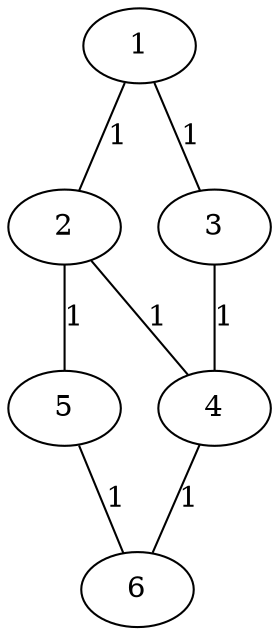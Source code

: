 Graph {
		1 -- 2[label="1",weight="1"];
		1 -- 3[label="1",weight="1"];
		2 -- 4[label="1",weight="1"];
		2 -- 5[label="1",weight="1"];
		3 -- 4[label="1",weight="1"];
		4 -- 6[label="1",weight="1"];
        5 -- 6[label="1",weight="1"];
	}